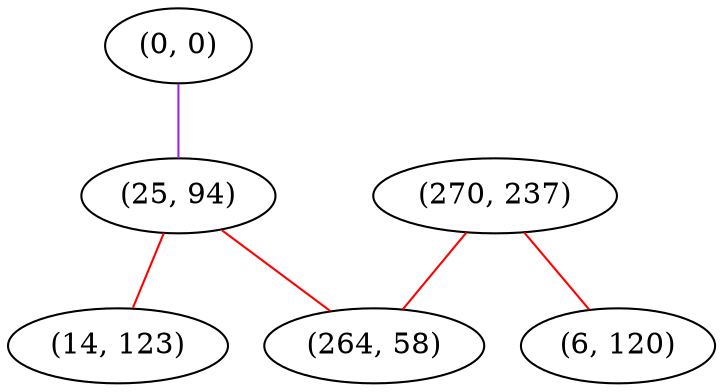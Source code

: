 graph "" {
"(0, 0)";
"(25, 94)";
"(270, 237)";
"(14, 123)";
"(6, 120)";
"(264, 58)";
"(0, 0)" -- "(25, 94)"  [color=purple, key=0, weight=4];
"(25, 94)" -- "(14, 123)"  [color=red, key=0, weight=1];
"(25, 94)" -- "(264, 58)"  [color=red, key=0, weight=1];
"(270, 237)" -- "(6, 120)"  [color=red, key=0, weight=1];
"(270, 237)" -- "(264, 58)"  [color=red, key=0, weight=1];
}
